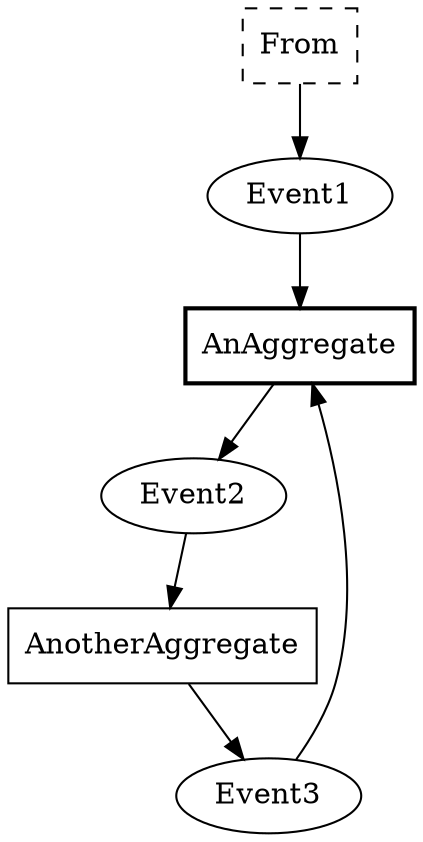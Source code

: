 digraph {
splines=spline;
"From" -> "Event1" [style=solid];
"AnAggregate" -> "Event2" [style=solid];
"Event3" -> "AnAggregate" [style=solid];
"AnotherAggregate" -> "Event3" [style=solid];
"Event1" -> "AnAggregate" [style=solid];
"Event2" -> "AnotherAggregate" [style=solid];
"AnAggregate"[shape=box,style=bold];
"Event2"[shape=ellipse];
"Event3"[shape=ellipse];
"AnotherAggregate"[shape=box];
"Event1"[shape=ellipse];
"From"[shape=box,style=dashed];
}
